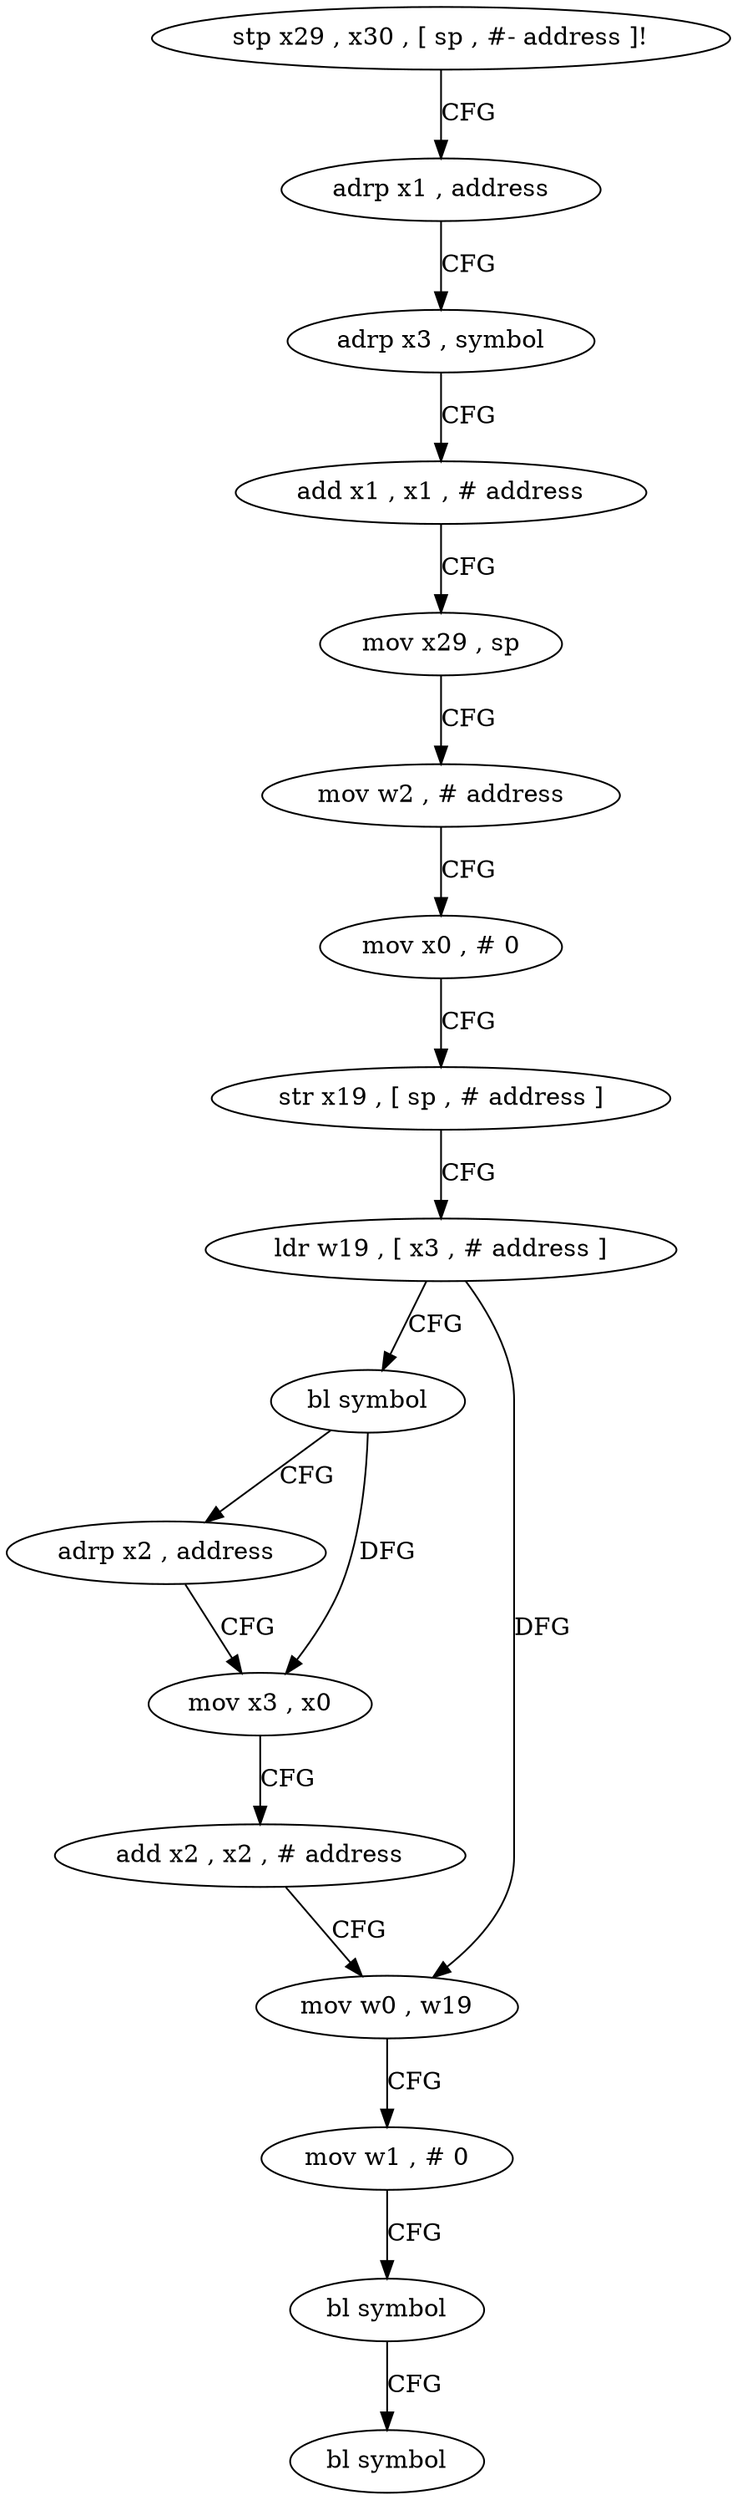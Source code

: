 digraph "func" {
"4214960" [label = "stp x29 , x30 , [ sp , #- address ]!" ]
"4214964" [label = "adrp x1 , address" ]
"4214968" [label = "adrp x3 , symbol" ]
"4214972" [label = "add x1 , x1 , # address" ]
"4214976" [label = "mov x29 , sp" ]
"4214980" [label = "mov w2 , # address" ]
"4214984" [label = "mov x0 , # 0" ]
"4214988" [label = "str x19 , [ sp , # address ]" ]
"4214992" [label = "ldr w19 , [ x3 , # address ]" ]
"4214996" [label = "bl symbol" ]
"4215000" [label = "adrp x2 , address" ]
"4215004" [label = "mov x3 , x0" ]
"4215008" [label = "add x2 , x2 , # address" ]
"4215012" [label = "mov w0 , w19" ]
"4215016" [label = "mov w1 , # 0" ]
"4215020" [label = "bl symbol" ]
"4215024" [label = "bl symbol" ]
"4214960" -> "4214964" [ label = "CFG" ]
"4214964" -> "4214968" [ label = "CFG" ]
"4214968" -> "4214972" [ label = "CFG" ]
"4214972" -> "4214976" [ label = "CFG" ]
"4214976" -> "4214980" [ label = "CFG" ]
"4214980" -> "4214984" [ label = "CFG" ]
"4214984" -> "4214988" [ label = "CFG" ]
"4214988" -> "4214992" [ label = "CFG" ]
"4214992" -> "4214996" [ label = "CFG" ]
"4214992" -> "4215012" [ label = "DFG" ]
"4214996" -> "4215000" [ label = "CFG" ]
"4214996" -> "4215004" [ label = "DFG" ]
"4215000" -> "4215004" [ label = "CFG" ]
"4215004" -> "4215008" [ label = "CFG" ]
"4215008" -> "4215012" [ label = "CFG" ]
"4215012" -> "4215016" [ label = "CFG" ]
"4215016" -> "4215020" [ label = "CFG" ]
"4215020" -> "4215024" [ label = "CFG" ]
}
